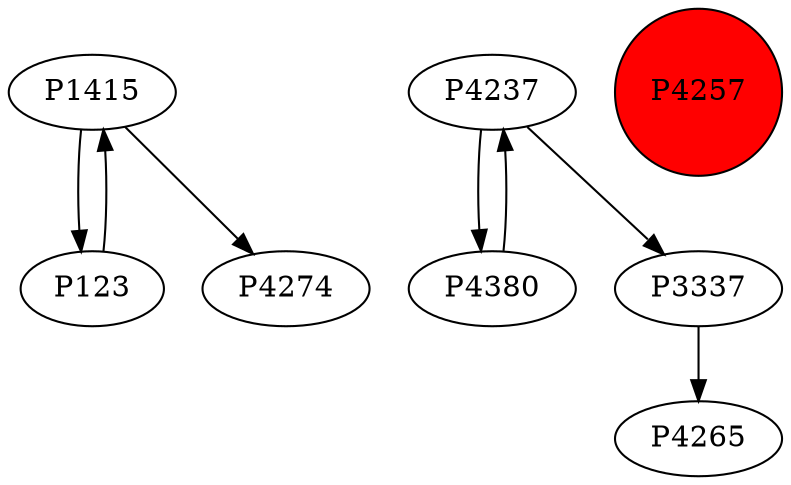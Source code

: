 digraph {
	P1415 -> P123
	P1415 -> P4274
	P123 -> P1415
	P4237 -> P4380
	P4380 -> P4237
	P3337 -> P4265
	P4237 -> P3337
	P4257 [shape=circle]
	P4257 [style=filled]
	P4257 [fillcolor=red]
}